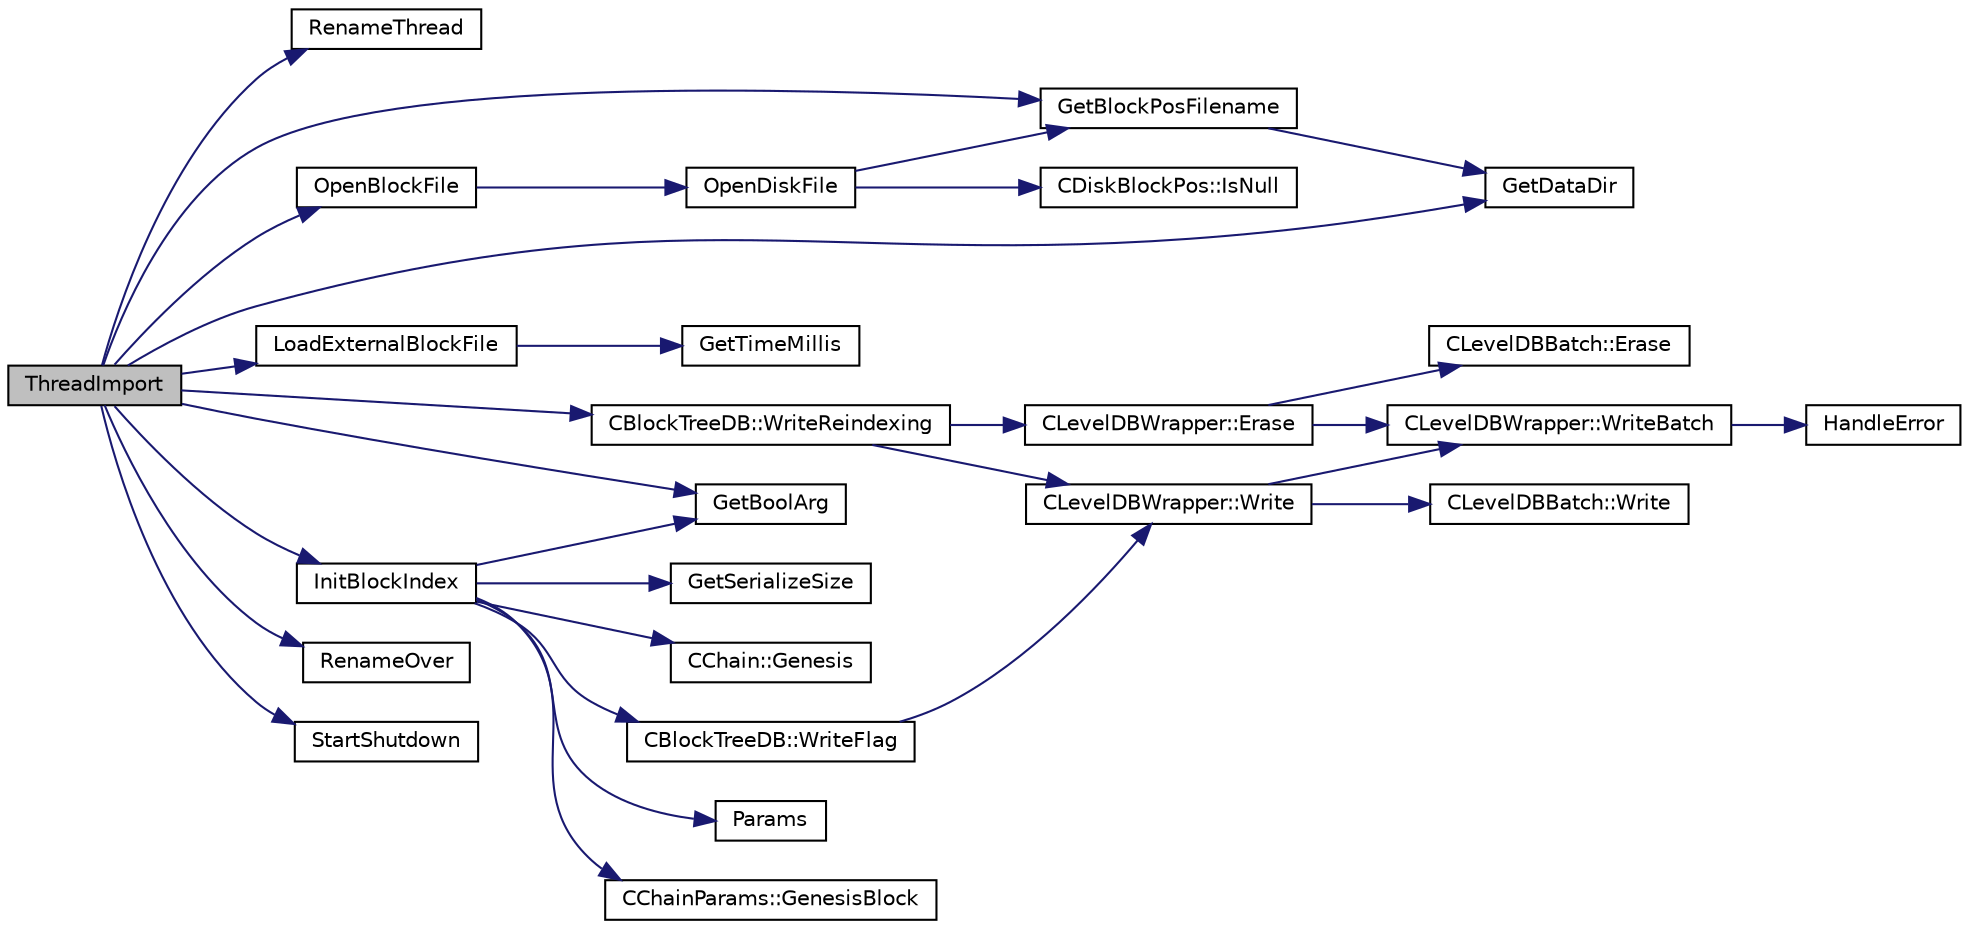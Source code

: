 digraph "ThreadImport"
{
  edge [fontname="Helvetica",fontsize="10",labelfontname="Helvetica",labelfontsize="10"];
  node [fontname="Helvetica",fontsize="10",shape=record];
  rankdir="LR";
  Node164 [label="ThreadImport",height=0.2,width=0.4,color="black", fillcolor="grey75", style="filled", fontcolor="black"];
  Node164 -> Node165 [color="midnightblue",fontsize="10",style="solid",fontname="Helvetica"];
  Node165 [label="RenameThread",height=0.2,width=0.4,color="black", fillcolor="white", style="filled",URL="$util_8cpp.html#a85fc1244e0bd3c91ee7a1c05ed10ebbb"];
  Node164 -> Node166 [color="midnightblue",fontsize="10",style="solid",fontname="Helvetica"];
  Node166 [label="GetBlockPosFilename",height=0.2,width=0.4,color="black", fillcolor="white", style="filled",URL="$main_8cpp.html#a2f26f074aac584c3398de1dcdac59de9",tooltip="Translation to a filesystem path. "];
  Node166 -> Node167 [color="midnightblue",fontsize="10",style="solid",fontname="Helvetica"];
  Node167 [label="GetDataDir",height=0.2,width=0.4,color="black", fillcolor="white", style="filled",URL="$util_8cpp.html#ab83866a054745d4b30a3948a1b44beba"];
  Node164 -> Node168 [color="midnightblue",fontsize="10",style="solid",fontname="Helvetica"];
  Node168 [label="OpenBlockFile",height=0.2,width=0.4,color="black", fillcolor="white", style="filled",URL="$main_8cpp.html#a0d81388930a4ccb6a69b9abdd1ef5097",tooltip="Open a block file (blk?????.dat) "];
  Node168 -> Node169 [color="midnightblue",fontsize="10",style="solid",fontname="Helvetica"];
  Node169 [label="OpenDiskFile",height=0.2,width=0.4,color="black", fillcolor="white", style="filled",URL="$main_8cpp.html#ab15fc61f1d9596ad0aca703ff2c74635"];
  Node169 -> Node170 [color="midnightblue",fontsize="10",style="solid",fontname="Helvetica"];
  Node170 [label="CDiskBlockPos::IsNull",height=0.2,width=0.4,color="black", fillcolor="white", style="filled",URL="$struct_c_disk_block_pos.html#a7dd98fe3f5372d358df61db31899b0af"];
  Node169 -> Node166 [color="midnightblue",fontsize="10",style="solid",fontname="Helvetica"];
  Node164 -> Node171 [color="midnightblue",fontsize="10",style="solid",fontname="Helvetica"];
  Node171 [label="LoadExternalBlockFile",height=0.2,width=0.4,color="black", fillcolor="white", style="filled",URL="$main_8cpp.html#a201faac8744703cfca1c5d3800de9a83",tooltip="Import blocks from an external file. "];
  Node171 -> Node172 [color="midnightblue",fontsize="10",style="solid",fontname="Helvetica"];
  Node172 [label="GetTimeMillis",height=0.2,width=0.4,color="black", fillcolor="white", style="filled",URL="$utiltime_8cpp.html#a139d0fe6387b9e230a9b8bb12d9b43b9"];
  Node164 -> Node173 [color="midnightblue",fontsize="10",style="solid",fontname="Helvetica"];
  Node173 [label="CBlockTreeDB::WriteReindexing",height=0.2,width=0.4,color="black", fillcolor="white", style="filled",URL="$class_c_block_tree_d_b.html#a8fa5d150b98f4fd1aa8cf503eddfccef"];
  Node173 -> Node174 [color="midnightblue",fontsize="10",style="solid",fontname="Helvetica"];
  Node174 [label="CLevelDBWrapper::Write",height=0.2,width=0.4,color="black", fillcolor="white", style="filled",URL="$class_c_level_d_b_wrapper.html#a740caa1aefbafc888838ea7f70dc31f4"];
  Node174 -> Node175 [color="midnightblue",fontsize="10",style="solid",fontname="Helvetica"];
  Node175 [label="CLevelDBBatch::Write",height=0.2,width=0.4,color="black", fillcolor="white", style="filled",URL="$class_c_level_d_b_batch.html#ab459da1abafa27e834de9a4cc25b6f2d"];
  Node174 -> Node176 [color="midnightblue",fontsize="10",style="solid",fontname="Helvetica"];
  Node176 [label="CLevelDBWrapper::WriteBatch",height=0.2,width=0.4,color="black", fillcolor="white", style="filled",URL="$class_c_level_d_b_wrapper.html#a820484c9e427f9e3400396e750acf4b8"];
  Node176 -> Node177 [color="midnightblue",fontsize="10",style="solid",fontname="Helvetica"];
  Node177 [label="HandleError",height=0.2,width=0.4,color="black", fillcolor="white", style="filled",URL="$leveldbwrapper_8cpp.html#aea36eb5fddb6266b14ea8cb15e183486"];
  Node173 -> Node178 [color="midnightblue",fontsize="10",style="solid",fontname="Helvetica"];
  Node178 [label="CLevelDBWrapper::Erase",height=0.2,width=0.4,color="black", fillcolor="white", style="filled",URL="$class_c_level_d_b_wrapper.html#a9f67e2880ba191fdc9439ba34e315d72"];
  Node178 -> Node179 [color="midnightblue",fontsize="10",style="solid",fontname="Helvetica"];
  Node179 [label="CLevelDBBatch::Erase",height=0.2,width=0.4,color="black", fillcolor="white", style="filled",URL="$class_c_level_d_b_batch.html#a22bf093d560b4ce3333e8f4a947faa7f"];
  Node178 -> Node176 [color="midnightblue",fontsize="10",style="solid",fontname="Helvetica"];
  Node164 -> Node180 [color="midnightblue",fontsize="10",style="solid",fontname="Helvetica"];
  Node180 [label="InitBlockIndex",height=0.2,width=0.4,color="black", fillcolor="white", style="filled",URL="$main_8cpp.html#a92e5e1fcbd56cc44c27d39b64da8a79a",tooltip="Initialize a new block tree database + block data on disk. "];
  Node180 -> Node181 [color="midnightblue",fontsize="10",style="solid",fontname="Helvetica"];
  Node181 [label="CChain::Genesis",height=0.2,width=0.4,color="black", fillcolor="white", style="filled",URL="$class_c_chain.html#a0af94042e68f7dbc86260d3a54f08a3f",tooltip="Returns the index entry for the genesis block of this chain, or NULL if none. "];
  Node180 -> Node182 [color="midnightblue",fontsize="10",style="solid",fontname="Helvetica"];
  Node182 [label="GetBoolArg",height=0.2,width=0.4,color="black", fillcolor="white", style="filled",URL="$util_8cpp.html#a64d956f1dda7f9a80ab5d594532b906d",tooltip="Return boolean argument or default value. "];
  Node180 -> Node183 [color="midnightblue",fontsize="10",style="solid",fontname="Helvetica"];
  Node183 [label="CBlockTreeDB::WriteFlag",height=0.2,width=0.4,color="black", fillcolor="white", style="filled",URL="$class_c_block_tree_d_b.html#af2f65b70ac5d8a198d4f29a7e909c08a"];
  Node183 -> Node174 [color="midnightblue",fontsize="10",style="solid",fontname="Helvetica"];
  Node180 -> Node184 [color="midnightblue",fontsize="10",style="solid",fontname="Helvetica"];
  Node184 [label="Params",height=0.2,width=0.4,color="black", fillcolor="white", style="filled",URL="$chainparams_8cpp.html#ace5c5b706d71a324a417dd2db394fd4a",tooltip="Return the currently selected parameters. "];
  Node180 -> Node185 [color="midnightblue",fontsize="10",style="solid",fontname="Helvetica"];
  Node185 [label="CChainParams::GenesisBlock",height=0.2,width=0.4,color="black", fillcolor="white", style="filled",URL="$class_c_chain_params.html#aebd6cb9d986eeb2e6c228c04b3c39b42"];
  Node180 -> Node186 [color="midnightblue",fontsize="10",style="solid",fontname="Helvetica"];
  Node186 [label="GetSerializeSize",height=0.2,width=0.4,color="black", fillcolor="white", style="filled",URL="$serialize_8h.html#a48239e478ae730373d1984fe304ca025"];
  Node164 -> Node167 [color="midnightblue",fontsize="10",style="solid",fontname="Helvetica"];
  Node164 -> Node187 [color="midnightblue",fontsize="10",style="solid",fontname="Helvetica"];
  Node187 [label="RenameOver",height=0.2,width=0.4,color="black", fillcolor="white", style="filled",URL="$util_8cpp.html#ad8f8509a84cc6f53344a5ac76369c327"];
  Node164 -> Node182 [color="midnightblue",fontsize="10",style="solid",fontname="Helvetica"];
  Node164 -> Node188 [color="midnightblue",fontsize="10",style="solid",fontname="Helvetica"];
  Node188 [label="StartShutdown",height=0.2,width=0.4,color="black", fillcolor="white", style="filled",URL="$init_8cpp.html#ac7140c7327b1e6a8d46470b1cd0e8e1b"];
}
